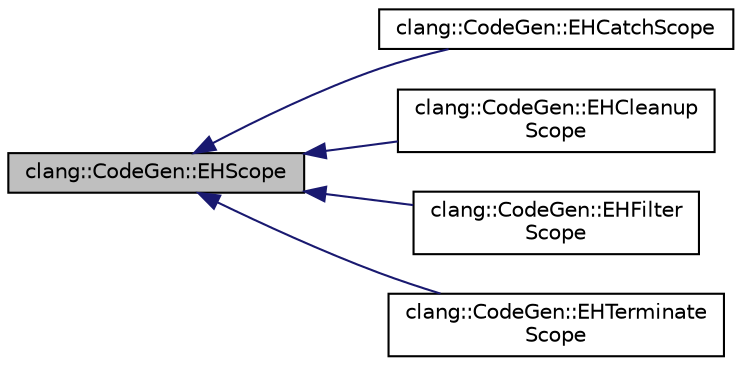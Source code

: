 digraph "clang::CodeGen::EHScope"
{
 // LATEX_PDF_SIZE
  bgcolor="transparent";
  edge [fontname="Helvetica",fontsize="10",labelfontname="Helvetica",labelfontsize="10"];
  node [fontname="Helvetica",fontsize="10",shape=record];
  rankdir="LR";
  Node1 [label="clang::CodeGen::EHScope",height=0.2,width=0.4,color="black", fillcolor="grey75", style="filled", fontcolor="black",tooltip="A protected scope for zero-cost EH handling."];
  Node1 -> Node2 [dir="back",color="midnightblue",fontsize="10",style="solid",fontname="Helvetica"];
  Node2 [label="clang::CodeGen::EHCatchScope",height=0.2,width=0.4,color="black",URL="$classclang_1_1CodeGen_1_1EHCatchScope.html",tooltip="A scope which attempts to handle some, possibly all, types of exceptions."];
  Node1 -> Node3 [dir="back",color="midnightblue",fontsize="10",style="solid",fontname="Helvetica"];
  Node3 [label="clang::CodeGen::EHCleanup\lScope",height=0.2,width=0.4,color="black",URL="$classclang_1_1CodeGen_1_1EHCleanupScope.html",tooltip="A cleanup scope which generates the cleanup blocks lazily."];
  Node1 -> Node4 [dir="back",color="midnightblue",fontsize="10",style="solid",fontname="Helvetica"];
  Node4 [label="clang::CodeGen::EHFilter\lScope",height=0.2,width=0.4,color="black",URL="$classclang_1_1CodeGen_1_1EHFilterScope.html",tooltip="An exceptions scope which filters exceptions thrown through it."];
  Node1 -> Node5 [dir="back",color="midnightblue",fontsize="10",style="solid",fontname="Helvetica"];
  Node5 [label="clang::CodeGen::EHTerminate\lScope",height=0.2,width=0.4,color="black",URL="$classclang_1_1CodeGen_1_1EHTerminateScope.html",tooltip="An exceptions scope which calls std::terminate if any exception reaches it."];
}
